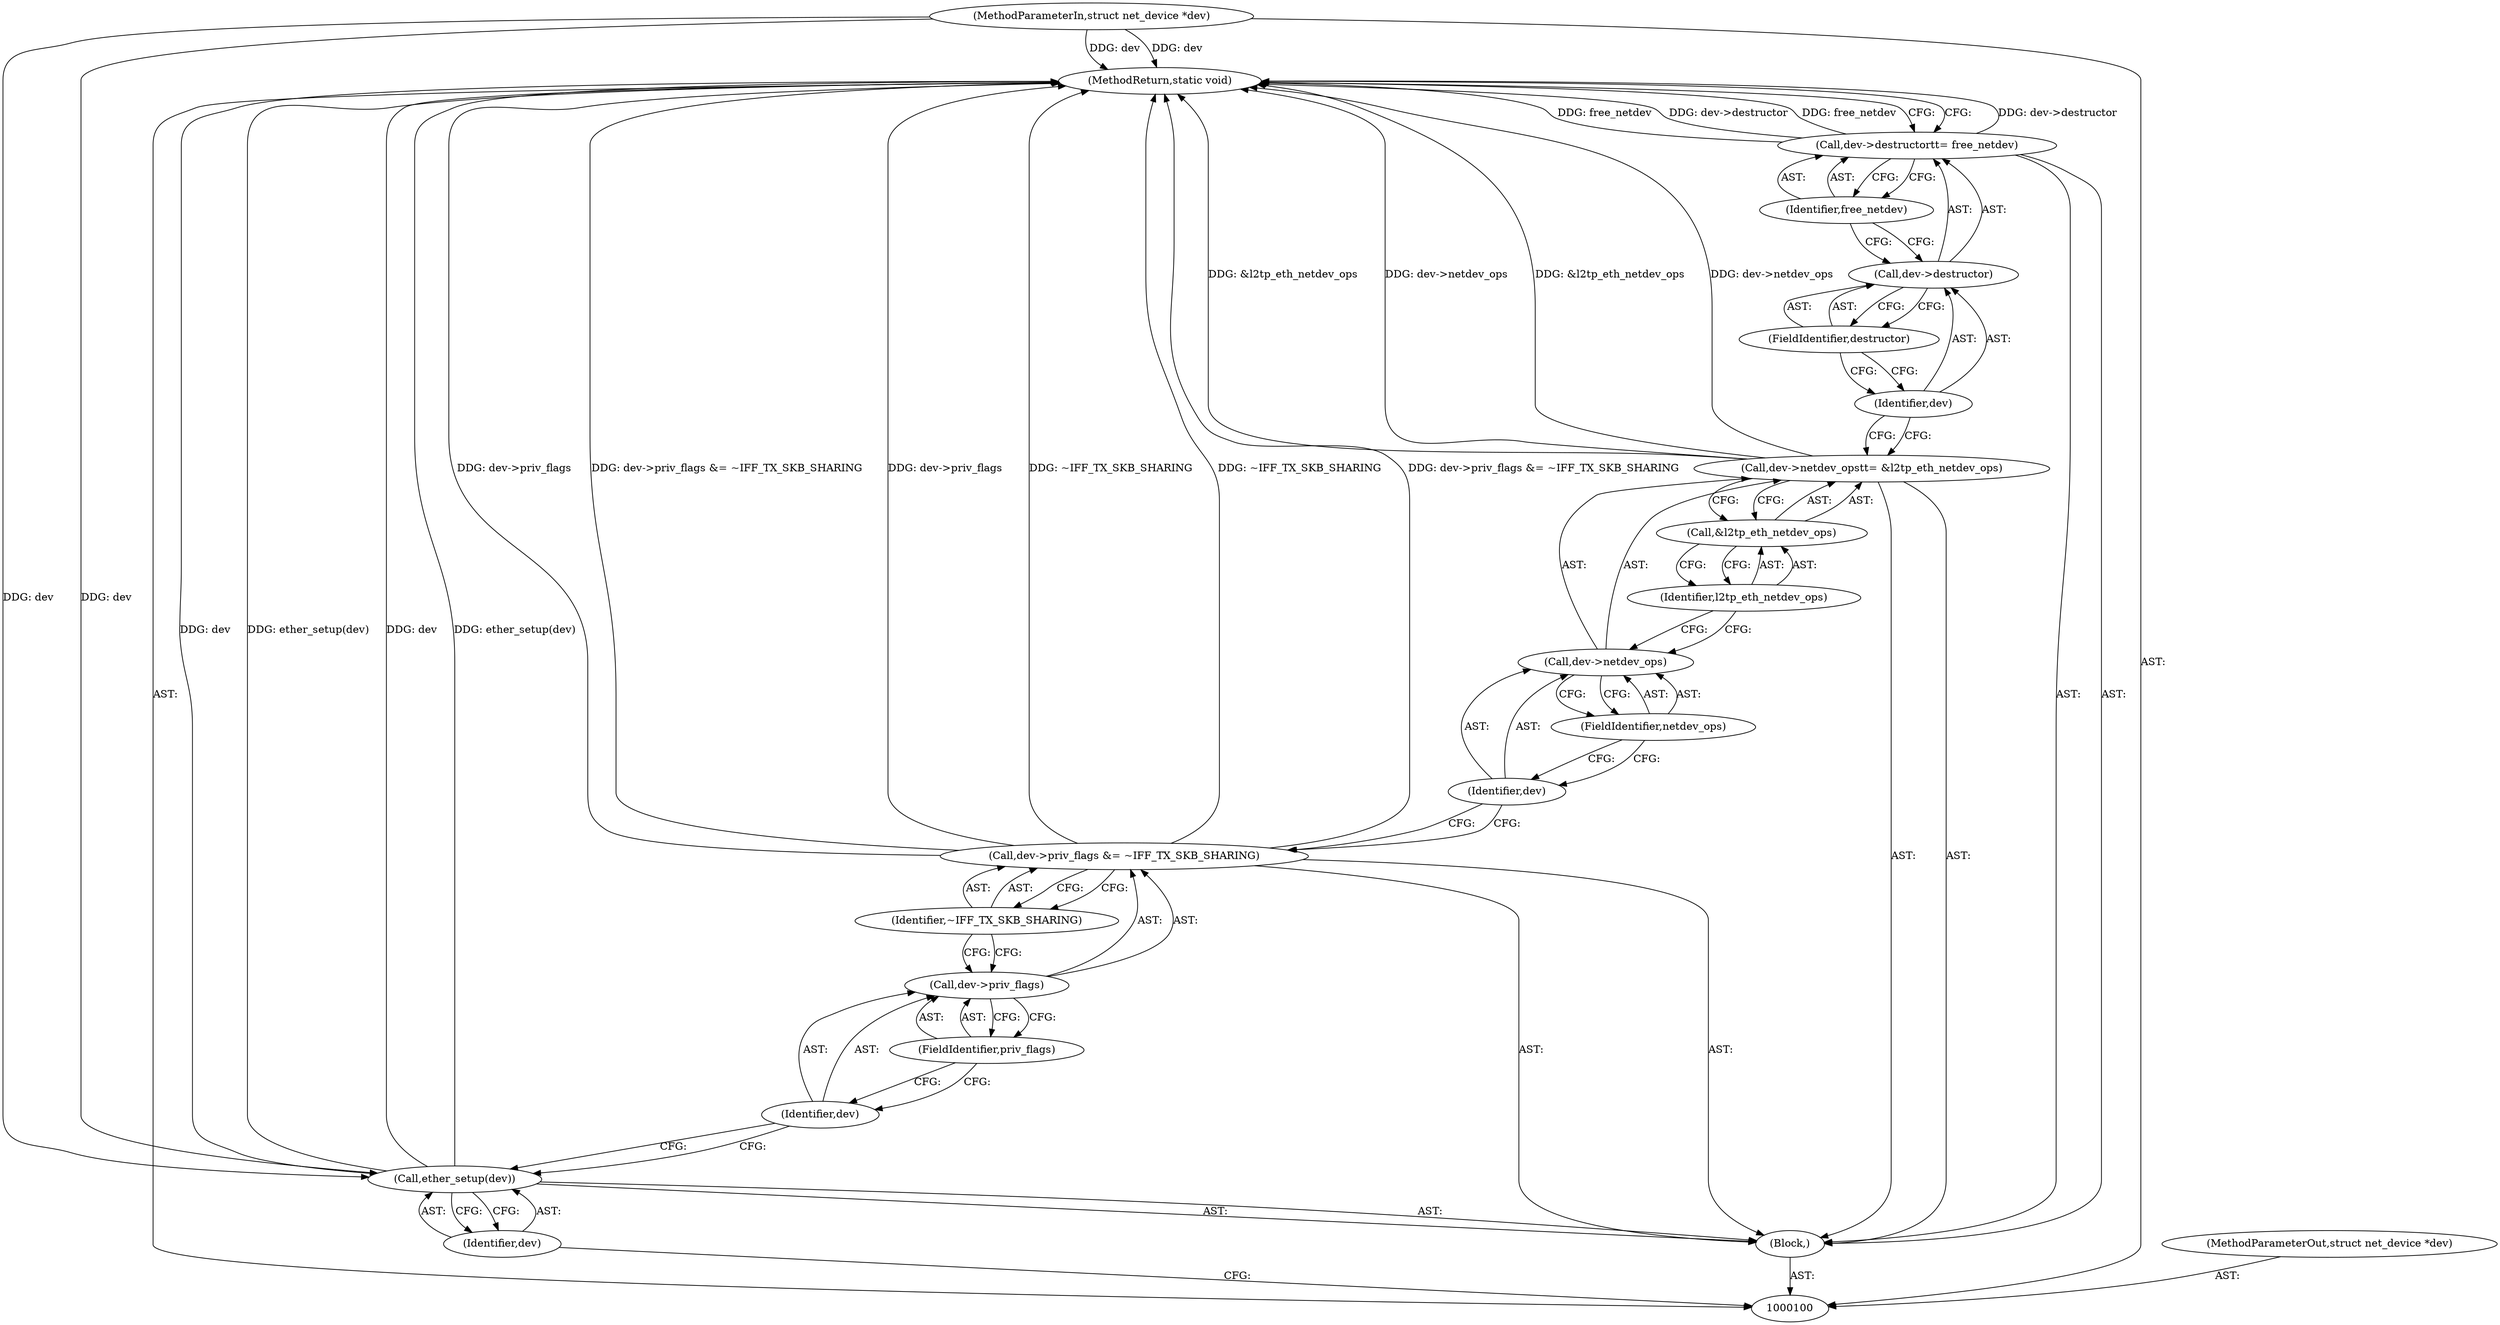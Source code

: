 digraph "0_linux_550fd08c2cebad61c548def135f67aba284c6162_12" {
"1000121" [label="(MethodReturn,static void)"];
"1000101" [label="(MethodParameterIn,struct net_device *dev)"];
"1000150" [label="(MethodParameterOut,struct net_device *dev)"];
"1000102" [label="(Block,)"];
"1000104" [label="(Identifier,dev)"];
"1000103" [label="(Call,ether_setup(dev))"];
"1000105" [label="(Call,dev->priv_flags &= ~IFF_TX_SKB_SHARING)"];
"1000106" [label="(Call,dev->priv_flags)"];
"1000107" [label="(Identifier,dev)"];
"1000109" [label="(Identifier,~IFF_TX_SKB_SHARING)"];
"1000108" [label="(FieldIdentifier,priv_flags)"];
"1000110" [label="(Call,dev->netdev_ops\t\t= &l2tp_eth_netdev_ops)"];
"1000111" [label="(Call,dev->netdev_ops)"];
"1000112" [label="(Identifier,dev)"];
"1000114" [label="(Call,&l2tp_eth_netdev_ops)"];
"1000115" [label="(Identifier,l2tp_eth_netdev_ops)"];
"1000113" [label="(FieldIdentifier,netdev_ops)"];
"1000116" [label="(Call,dev->destructor\t\t= free_netdev)"];
"1000117" [label="(Call,dev->destructor)"];
"1000118" [label="(Identifier,dev)"];
"1000120" [label="(Identifier,free_netdev)"];
"1000119" [label="(FieldIdentifier,destructor)"];
"1000121" -> "1000100"  [label="AST: "];
"1000121" -> "1000116"  [label="CFG: "];
"1000116" -> "1000121"  [label="DDG: dev->destructor"];
"1000116" -> "1000121"  [label="DDG: free_netdev"];
"1000103" -> "1000121"  [label="DDG: dev"];
"1000103" -> "1000121"  [label="DDG: ether_setup(dev)"];
"1000105" -> "1000121"  [label="DDG: dev->priv_flags &= ~IFF_TX_SKB_SHARING"];
"1000105" -> "1000121"  [label="DDG: dev->priv_flags"];
"1000105" -> "1000121"  [label="DDG: ~IFF_TX_SKB_SHARING"];
"1000110" -> "1000121"  [label="DDG: &l2tp_eth_netdev_ops"];
"1000110" -> "1000121"  [label="DDG: dev->netdev_ops"];
"1000101" -> "1000121"  [label="DDG: dev"];
"1000101" -> "1000100"  [label="AST: "];
"1000101" -> "1000121"  [label="DDG: dev"];
"1000101" -> "1000103"  [label="DDG: dev"];
"1000150" -> "1000100"  [label="AST: "];
"1000102" -> "1000100"  [label="AST: "];
"1000103" -> "1000102"  [label="AST: "];
"1000105" -> "1000102"  [label="AST: "];
"1000110" -> "1000102"  [label="AST: "];
"1000116" -> "1000102"  [label="AST: "];
"1000104" -> "1000103"  [label="AST: "];
"1000104" -> "1000100"  [label="CFG: "];
"1000103" -> "1000104"  [label="CFG: "];
"1000103" -> "1000102"  [label="AST: "];
"1000103" -> "1000104"  [label="CFG: "];
"1000104" -> "1000103"  [label="AST: "];
"1000107" -> "1000103"  [label="CFG: "];
"1000103" -> "1000121"  [label="DDG: dev"];
"1000103" -> "1000121"  [label="DDG: ether_setup(dev)"];
"1000101" -> "1000103"  [label="DDG: dev"];
"1000105" -> "1000102"  [label="AST: "];
"1000105" -> "1000109"  [label="CFG: "];
"1000106" -> "1000105"  [label="AST: "];
"1000109" -> "1000105"  [label="AST: "];
"1000112" -> "1000105"  [label="CFG: "];
"1000105" -> "1000121"  [label="DDG: dev->priv_flags &= ~IFF_TX_SKB_SHARING"];
"1000105" -> "1000121"  [label="DDG: dev->priv_flags"];
"1000105" -> "1000121"  [label="DDG: ~IFF_TX_SKB_SHARING"];
"1000106" -> "1000105"  [label="AST: "];
"1000106" -> "1000108"  [label="CFG: "];
"1000107" -> "1000106"  [label="AST: "];
"1000108" -> "1000106"  [label="AST: "];
"1000109" -> "1000106"  [label="CFG: "];
"1000107" -> "1000106"  [label="AST: "];
"1000107" -> "1000103"  [label="CFG: "];
"1000108" -> "1000107"  [label="CFG: "];
"1000109" -> "1000105"  [label="AST: "];
"1000109" -> "1000106"  [label="CFG: "];
"1000105" -> "1000109"  [label="CFG: "];
"1000108" -> "1000106"  [label="AST: "];
"1000108" -> "1000107"  [label="CFG: "];
"1000106" -> "1000108"  [label="CFG: "];
"1000110" -> "1000102"  [label="AST: "];
"1000110" -> "1000114"  [label="CFG: "];
"1000111" -> "1000110"  [label="AST: "];
"1000114" -> "1000110"  [label="AST: "];
"1000118" -> "1000110"  [label="CFG: "];
"1000110" -> "1000121"  [label="DDG: &l2tp_eth_netdev_ops"];
"1000110" -> "1000121"  [label="DDG: dev->netdev_ops"];
"1000111" -> "1000110"  [label="AST: "];
"1000111" -> "1000113"  [label="CFG: "];
"1000112" -> "1000111"  [label="AST: "];
"1000113" -> "1000111"  [label="AST: "];
"1000115" -> "1000111"  [label="CFG: "];
"1000112" -> "1000111"  [label="AST: "];
"1000112" -> "1000105"  [label="CFG: "];
"1000113" -> "1000112"  [label="CFG: "];
"1000114" -> "1000110"  [label="AST: "];
"1000114" -> "1000115"  [label="CFG: "];
"1000115" -> "1000114"  [label="AST: "];
"1000110" -> "1000114"  [label="CFG: "];
"1000115" -> "1000114"  [label="AST: "];
"1000115" -> "1000111"  [label="CFG: "];
"1000114" -> "1000115"  [label="CFG: "];
"1000113" -> "1000111"  [label="AST: "];
"1000113" -> "1000112"  [label="CFG: "];
"1000111" -> "1000113"  [label="CFG: "];
"1000116" -> "1000102"  [label="AST: "];
"1000116" -> "1000120"  [label="CFG: "];
"1000117" -> "1000116"  [label="AST: "];
"1000120" -> "1000116"  [label="AST: "];
"1000121" -> "1000116"  [label="CFG: "];
"1000116" -> "1000121"  [label="DDG: dev->destructor"];
"1000116" -> "1000121"  [label="DDG: free_netdev"];
"1000117" -> "1000116"  [label="AST: "];
"1000117" -> "1000119"  [label="CFG: "];
"1000118" -> "1000117"  [label="AST: "];
"1000119" -> "1000117"  [label="AST: "];
"1000120" -> "1000117"  [label="CFG: "];
"1000118" -> "1000117"  [label="AST: "];
"1000118" -> "1000110"  [label="CFG: "];
"1000119" -> "1000118"  [label="CFG: "];
"1000120" -> "1000116"  [label="AST: "];
"1000120" -> "1000117"  [label="CFG: "];
"1000116" -> "1000120"  [label="CFG: "];
"1000119" -> "1000117"  [label="AST: "];
"1000119" -> "1000118"  [label="CFG: "];
"1000117" -> "1000119"  [label="CFG: "];
}

